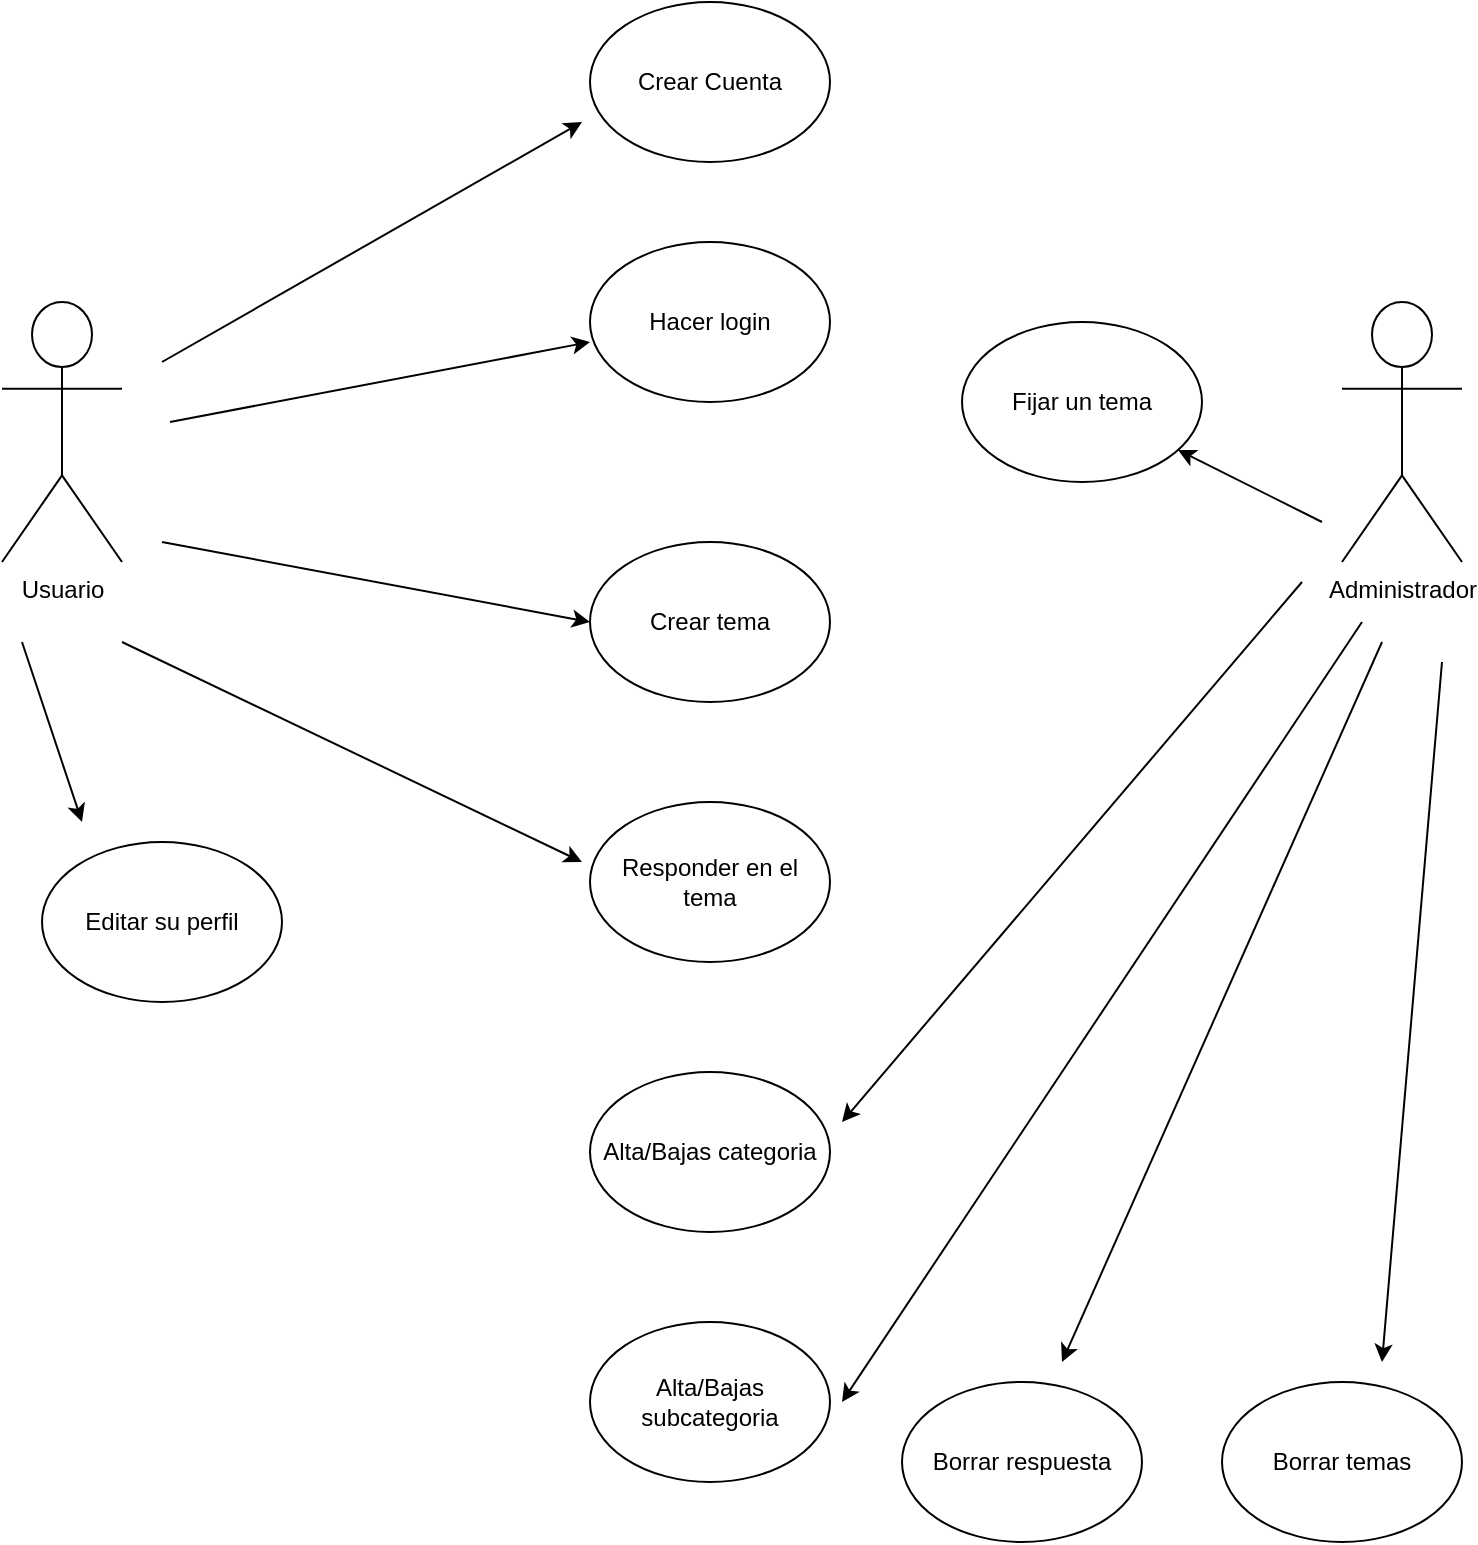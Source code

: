 <mxfile version="16.5.2" type="device"><diagram id="H4FbH9PlPX71ww0IHdq0" name="Page-1"><mxGraphModel dx="1422" dy="762" grid="1" gridSize="10" guides="1" tooltips="1" connect="1" arrows="1" fold="1" page="1" pageScale="1" pageWidth="827" pageHeight="1169" math="0" shadow="0"><root><mxCell id="0"/><mxCell id="1" parent="0"/><mxCell id="s9tbRAC7cDaKPXjIrMMC-1" value="Usuario" style="shape=umlActor;verticalLabelPosition=bottom;verticalAlign=top;html=1;outlineConnect=0;" vertex="1" parent="1"><mxGeometry x="60" y="200" width="60" height="130" as="geometry"/></mxCell><mxCell id="s9tbRAC7cDaKPXjIrMMC-4" value="Crear Cuenta" style="ellipse;whiteSpace=wrap;html=1;" vertex="1" parent="1"><mxGeometry x="354" y="50" width="120" height="80" as="geometry"/></mxCell><mxCell id="s9tbRAC7cDaKPXjIrMMC-5" value="Hacer login" style="ellipse;whiteSpace=wrap;html=1;" vertex="1" parent="1"><mxGeometry x="354" y="170" width="120" height="80" as="geometry"/></mxCell><mxCell id="s9tbRAC7cDaKPXjIrMMC-6" value="Crear tema" style="ellipse;whiteSpace=wrap;html=1;" vertex="1" parent="1"><mxGeometry x="354" y="320" width="120" height="80" as="geometry"/></mxCell><mxCell id="s9tbRAC7cDaKPXjIrMMC-7" value="Responder en el tema" style="ellipse;whiteSpace=wrap;html=1;" vertex="1" parent="1"><mxGeometry x="354" y="450" width="120" height="80" as="geometry"/></mxCell><mxCell id="s9tbRAC7cDaKPXjIrMMC-9" value="Editar su perfil" style="ellipse;whiteSpace=wrap;html=1;" vertex="1" parent="1"><mxGeometry x="80" y="470" width="120" height="80" as="geometry"/></mxCell><mxCell id="s9tbRAC7cDaKPXjIrMMC-10" value="" style="endArrow=classic;html=1;rounded=0;" edge="1" parent="1"><mxGeometry width="50" height="50" relative="1" as="geometry"><mxPoint x="140" y="230" as="sourcePoint"/><mxPoint x="350" y="110" as="targetPoint"/></mxGeometry></mxCell><mxCell id="s9tbRAC7cDaKPXjIrMMC-11" value="" style="endArrow=classic;html=1;rounded=0;" edge="1" parent="1"><mxGeometry width="50" height="50" relative="1" as="geometry"><mxPoint x="144" y="260" as="sourcePoint"/><mxPoint x="354" y="220" as="targetPoint"/></mxGeometry></mxCell><mxCell id="s9tbRAC7cDaKPXjIrMMC-12" value="" style="endArrow=classic;html=1;rounded=0;" edge="1" parent="1"><mxGeometry width="50" height="50" relative="1" as="geometry"><mxPoint x="140" y="320" as="sourcePoint"/><mxPoint x="354" y="360" as="targetPoint"/></mxGeometry></mxCell><mxCell id="s9tbRAC7cDaKPXjIrMMC-13" value="" style="endArrow=classic;html=1;rounded=0;" edge="1" parent="1"><mxGeometry width="50" height="50" relative="1" as="geometry"><mxPoint x="120" y="370" as="sourcePoint"/><mxPoint x="350" y="480" as="targetPoint"/></mxGeometry></mxCell><mxCell id="s9tbRAC7cDaKPXjIrMMC-14" value="" style="endArrow=classic;html=1;rounded=0;" edge="1" parent="1"><mxGeometry width="50" height="50" relative="1" as="geometry"><mxPoint x="70" y="370" as="sourcePoint"/><mxPoint x="100" y="460" as="targetPoint"/></mxGeometry></mxCell><mxCell id="s9tbRAC7cDaKPXjIrMMC-16" value="Administrador" style="shape=umlActor;verticalLabelPosition=bottom;verticalAlign=top;html=1;outlineConnect=0;" vertex="1" parent="1"><mxGeometry x="730" y="200" width="60" height="130" as="geometry"/></mxCell><mxCell id="s9tbRAC7cDaKPXjIrMMC-17" value="Alta/Bajas categoria" style="ellipse;whiteSpace=wrap;html=1;" vertex="1" parent="1"><mxGeometry x="354" y="585" width="120" height="80" as="geometry"/></mxCell><mxCell id="s9tbRAC7cDaKPXjIrMMC-18" value="Alta/Bajas subcategoria" style="ellipse;whiteSpace=wrap;html=1;" vertex="1" parent="1"><mxGeometry x="354" y="710" width="120" height="80" as="geometry"/></mxCell><mxCell id="s9tbRAC7cDaKPXjIrMMC-19" value="" style="endArrow=classic;html=1;rounded=0;" edge="1" parent="1"><mxGeometry width="50" height="50" relative="1" as="geometry"><mxPoint x="710" y="340" as="sourcePoint"/><mxPoint x="480" y="610" as="targetPoint"/></mxGeometry></mxCell><mxCell id="s9tbRAC7cDaKPXjIrMMC-20" value="" style="endArrow=classic;html=1;rounded=0;" edge="1" parent="1"><mxGeometry width="50" height="50" relative="1" as="geometry"><mxPoint x="740" y="360" as="sourcePoint"/><mxPoint x="480" y="750" as="targetPoint"/></mxGeometry></mxCell><mxCell id="s9tbRAC7cDaKPXjIrMMC-21" value="Fijar un tema" style="ellipse;whiteSpace=wrap;html=1;" vertex="1" parent="1"><mxGeometry x="540" y="210" width="120" height="80" as="geometry"/></mxCell><mxCell id="s9tbRAC7cDaKPXjIrMMC-22" value="" style="endArrow=classic;html=1;rounded=0;" edge="1" parent="1" target="s9tbRAC7cDaKPXjIrMMC-21"><mxGeometry width="50" height="50" relative="1" as="geometry"><mxPoint x="720" y="310" as="sourcePoint"/><mxPoint x="640" y="290" as="targetPoint"/></mxGeometry></mxCell><mxCell id="s9tbRAC7cDaKPXjIrMMC-23" value="Borrar respuesta" style="ellipse;whiteSpace=wrap;html=1;" vertex="1" parent="1"><mxGeometry x="510" y="740" width="120" height="80" as="geometry"/></mxCell><mxCell id="s9tbRAC7cDaKPXjIrMMC-24" value="Borrar temas" style="ellipse;whiteSpace=wrap;html=1;" vertex="1" parent="1"><mxGeometry x="670" y="740" width="120" height="80" as="geometry"/></mxCell><mxCell id="s9tbRAC7cDaKPXjIrMMC-25" value="" style="endArrow=classic;html=1;rounded=0;" edge="1" parent="1"><mxGeometry width="50" height="50" relative="1" as="geometry"><mxPoint x="750" y="370" as="sourcePoint"/><mxPoint x="590" y="730" as="targetPoint"/></mxGeometry></mxCell><mxCell id="s9tbRAC7cDaKPXjIrMMC-26" value="" style="endArrow=classic;html=1;rounded=0;" edge="1" parent="1"><mxGeometry width="50" height="50" relative="1" as="geometry"><mxPoint x="780" y="380" as="sourcePoint"/><mxPoint x="750" y="730" as="targetPoint"/></mxGeometry></mxCell></root></mxGraphModel></diagram></mxfile>